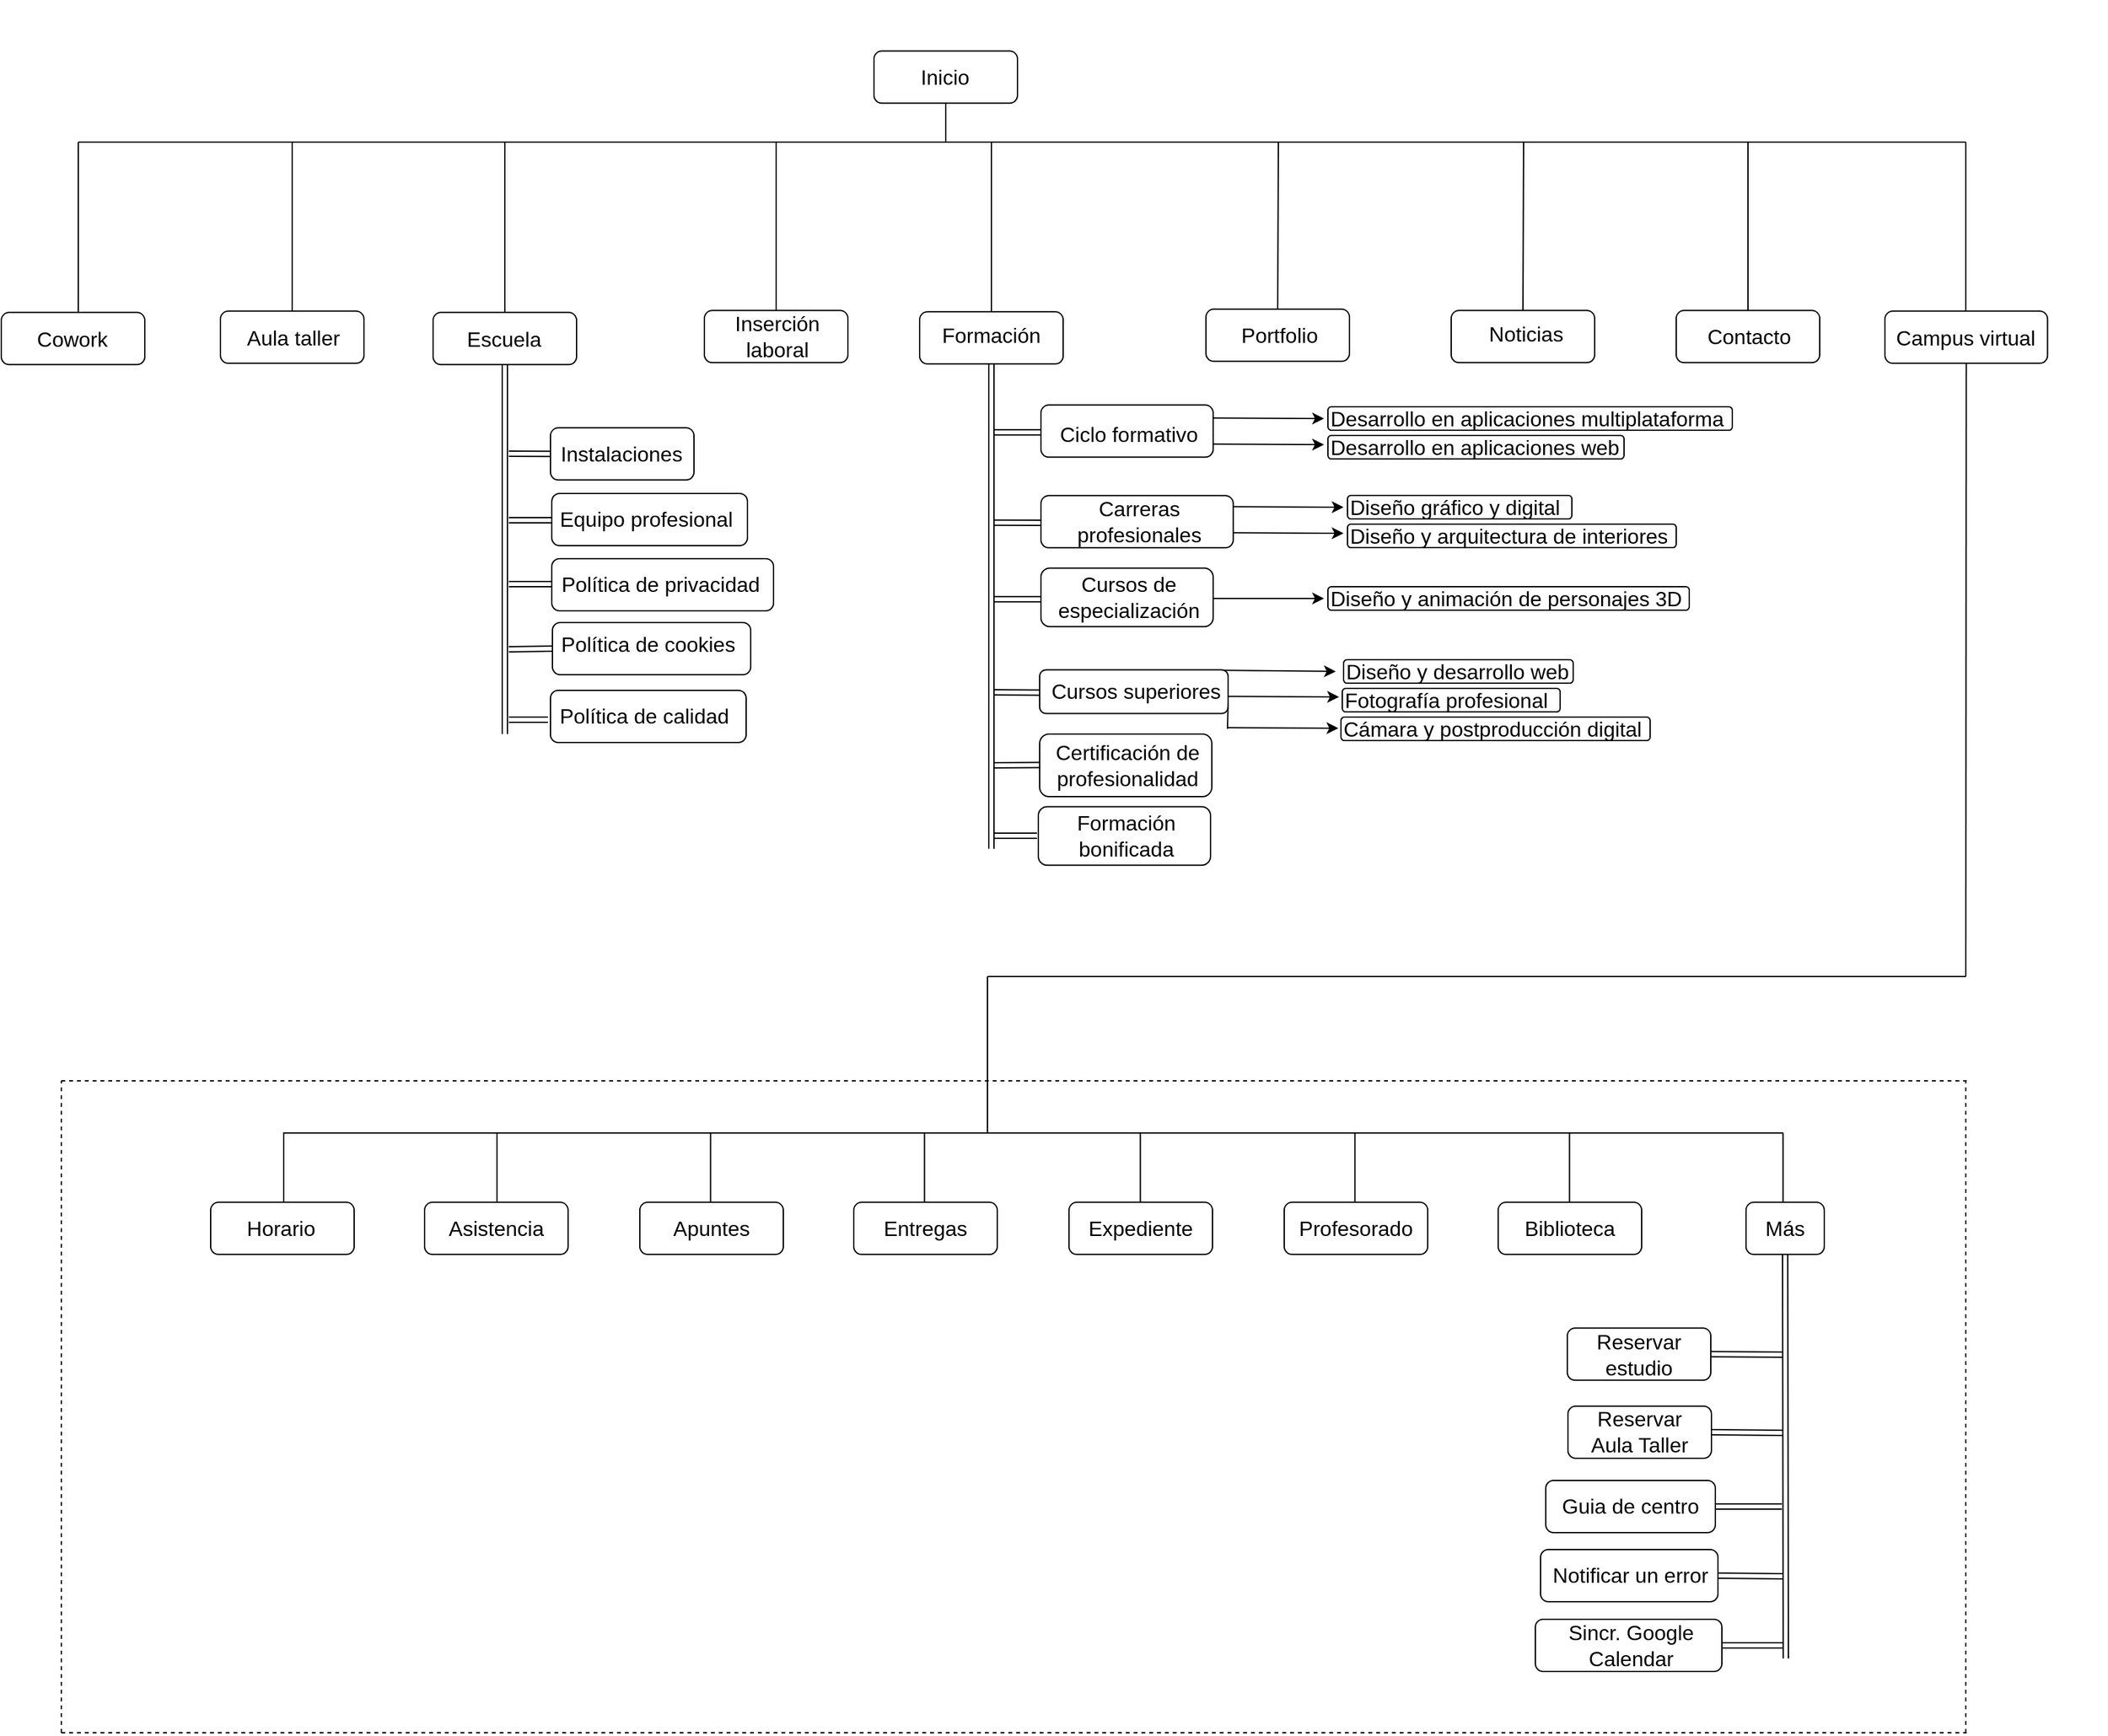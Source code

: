 <mxfile version="12.0.2" type="github" pages="1"><diagram id="-ySqdlJw9_MXb2U4OjLX" name="Page-1"><mxGraphModel dx="3520" dy="1950" grid="1" gridSize="10" guides="1" tooltips="1" connect="1" arrows="1" fold="1" page="1" pageScale="1" pageWidth="827" pageHeight="1169" math="0" shadow="0"><root><mxCell id="0"/><mxCell id="1" parent="0"/><mxCell id="H0dECMqXrJGwn1z7Tc3c-14" value="" style="group" parent="1" vertex="1" connectable="0"><mxGeometry x="202" y="253" width="150" height="50" as="geometry"/></mxCell><mxCell id="H0dECMqXrJGwn1z7Tc3c-15" value="" style="group" parent="H0dECMqXrJGwn1z7Tc3c-14" vertex="1" connectable="0"><mxGeometry width="150" height="50" as="geometry"/></mxCell><mxCell id="H0dECMqXrJGwn1z7Tc3c-70" value="" style="group" parent="H0dECMqXrJGwn1z7Tc3c-15" vertex="1" connectable="0"><mxGeometry x="-1" y="-3.333" width="114" height="40" as="geometry"/></mxCell><mxCell id="H0dECMqXrJGwn1z7Tc3c-16" value="" style="rounded=1;whiteSpace=wrap;html=1;fontSize=16;flipH=1;" parent="H0dECMqXrJGwn1z7Tc3c-70" vertex="1"><mxGeometry x="1" width="110" height="40" as="geometry"/></mxCell><mxCell id="H0dECMqXrJGwn1z7Tc3c-17" value="Aula taller" style="text;html=1;align=center;verticalAlign=middle;whiteSpace=wrap;rounded=0;fontSize=16;" parent="H0dECMqXrJGwn1z7Tc3c-70" vertex="1"><mxGeometry y="13.333" width="114" height="13" as="geometry"/></mxCell><mxCell id="H0dECMqXrJGwn1z7Tc3c-22" value="" style="group;flipH=1;" parent="1" vertex="1" connectable="0"><mxGeometry x="813" y="192" width="150" height="50" as="geometry"/></mxCell><mxCell id="H0dECMqXrJGwn1z7Tc3c-23" value="" style="group" parent="H0dECMqXrJGwn1z7Tc3c-22" vertex="1" connectable="0"><mxGeometry x="-240" y="60.5" width="150" height="50" as="geometry"/></mxCell><mxCell id="H0dECMqXrJGwn1z7Tc3c-73" value="" style="group" parent="H0dECMqXrJGwn1z7Tc3c-23" vertex="1" connectable="0"><mxGeometry x="-1" y="-3.333" width="114" height="40" as="geometry"/></mxCell><mxCell id="H0dECMqXrJGwn1z7Tc3c-24" value="" style="rounded=1;whiteSpace=wrap;html=1;fontSize=16;" parent="H0dECMqXrJGwn1z7Tc3c-73" vertex="1"><mxGeometry x="1" width="110" height="40" as="geometry"/></mxCell><mxCell id="H0dECMqXrJGwn1z7Tc3c-25" value="Inserción laboral" style="text;html=1;align=center;verticalAlign=middle;whiteSpace=wrap;rounded=0;fontSize=16;" parent="H0dECMqXrJGwn1z7Tc3c-73" vertex="1"><mxGeometry y="13.333" width="114" height="13" as="geometry"/></mxCell><mxCell id="H0dECMqXrJGwn1z7Tc3c-26" value="" style="group;flipH=1;" parent="1" vertex="1" connectable="0"><mxGeometry x="1213" y="11.5" width="284" height="55" as="geometry"/></mxCell><mxCell id="H0dECMqXrJGwn1z7Tc3c-27" value="" style="group;flipH=1;" parent="H0dECMqXrJGwn1z7Tc3c-26" vertex="1" connectable="0"><mxGeometry width="284" height="55" as="geometry"/></mxCell><mxCell id="H0dECMqXrJGwn1z7Tc3c-30" value="" style="group" parent="H0dECMqXrJGwn1z7Tc3c-27" vertex="1" connectable="0"><mxGeometry x="-255.5" y="240" width="150" height="50" as="geometry"/></mxCell><mxCell id="H0dECMqXrJGwn1z7Tc3c-31" value="" style="group" parent="H0dECMqXrJGwn1z7Tc3c-30" vertex="1" connectable="0"><mxGeometry width="150" height="50" as="geometry"/></mxCell><mxCell id="H0dECMqXrJGwn1z7Tc3c-32" value="" style="rounded=1;whiteSpace=wrap;html=1;fontSize=16;" parent="H0dECMqXrJGwn1z7Tc3c-31" vertex="1"><mxGeometry y="-3.333" width="110" height="40" as="geometry"/></mxCell><mxCell id="H0dECMqXrJGwn1z7Tc3c-33" value="Portfolio" style="text;html=1;align=center;verticalAlign=middle;whiteSpace=wrap;rounded=0;fontSize=16;" parent="H0dECMqXrJGwn1z7Tc3c-31" vertex="1"><mxGeometry x="-1" y="10" width="114" height="13" as="geometry"/></mxCell><mxCell id="H0dECMqXrJGwn1z7Tc3c-35" value="" style="group;flipH=1;" parent="1" vertex="1" connectable="0"><mxGeometry x="1306" y="244.5" width="150" height="50" as="geometry"/></mxCell><mxCell id="H0dECMqXrJGwn1z7Tc3c-39" value="" style="group;flipH=1;" parent="1" vertex="1" connectable="0"><mxGeometry x="1318" y="252.5" width="150" height="50" as="geometry"/></mxCell><mxCell id="H0dECMqXrJGwn1z7Tc3c-40" value="" style="group" parent="H0dECMqXrJGwn1z7Tc3c-39" vertex="1" connectable="0"><mxGeometry width="150" height="50" as="geometry"/></mxCell><mxCell id="H0dECMqXrJGwn1z7Tc3c-41" value="" style="rounded=1;whiteSpace=wrap;html=1;fontSize=16;" parent="H0dECMqXrJGwn1z7Tc3c-40" vertex="1"><mxGeometry y="-3.333" width="110" height="40" as="geometry"/></mxCell><mxCell id="H0dECMqXrJGwn1z7Tc3c-42" value="Contacto" style="text;html=1;align=center;verticalAlign=middle;whiteSpace=wrap;rounded=0;fontSize=16;" parent="H0dECMqXrJGwn1z7Tc3c-40" vertex="1"><mxGeometry x="-1" y="10" width="114" height="13" as="geometry"/></mxCell><mxCell id="H0dECMqXrJGwn1z7Tc3c-50" value="" style="group;flipH=1;" parent="1" vertex="1" connectable="0"><mxGeometry x="394" y="392.5" width="276" height="100" as="geometry"/></mxCell><mxCell id="H0dECMqXrJGwn1z7Tc3c-51" value="" style="group" parent="H0dECMqXrJGwn1z7Tc3c-50" vertex="1" connectable="0"><mxGeometry width="276" height="100" as="geometry"/></mxCell><mxCell id="H0dECMqXrJGwn1z7Tc3c-52" value="" style="rounded=1;whiteSpace=wrap;html=1;fontSize=16;" parent="H0dECMqXrJGwn1z7Tc3c-51" vertex="1"><mxGeometry x="62" y="-3" width="150" height="40" as="geometry"/></mxCell><mxCell id="H0dECMqXrJGwn1z7Tc3c-53" value="Equipo profesional" style="text;html=1;align=center;verticalAlign=middle;whiteSpace=wrap;rounded=0;fontSize=16;flipH=1;" parent="H0dECMqXrJGwn1z7Tc3c-51" vertex="1"><mxGeometry x="59" y="10" width="151" height="13" as="geometry"/></mxCell><mxCell id="H0dECMqXrJGwn1z7Tc3c-54" value="" style="group;flipH=1;" parent="H0dECMqXrJGwn1z7Tc3c-51" vertex="1" connectable="0"><mxGeometry y="50" width="276" height="50" as="geometry"/></mxCell><mxCell id="H0dECMqXrJGwn1z7Tc3c-55" value="" style="group" parent="H0dECMqXrJGwn1z7Tc3c-54" vertex="1" connectable="0"><mxGeometry width="276" height="50" as="geometry"/></mxCell><mxCell id="H0dECMqXrJGwn1z7Tc3c-56" value="" style="rounded=1;whiteSpace=wrap;html=1;fontSize=16;" parent="H0dECMqXrJGwn1z7Tc3c-55" vertex="1"><mxGeometry x="62" y="-3" width="170" height="40" as="geometry"/></mxCell><mxCell id="H0dECMqXrJGwn1z7Tc3c-57" value="Política de privacidad" style="text;html=1;align=center;verticalAlign=middle;whiteSpace=wrap;rounded=0;fontSize=16;flipH=1;" parent="H0dECMqXrJGwn1z7Tc3c-55" vertex="1"><mxGeometry x="64" y="10" width="163" height="13" as="geometry"/></mxCell><mxCell id="H0dECMqXrJGwn1z7Tc3c-58" value="" style="group;flipH=1;" parent="1" vertex="1" connectable="0"><mxGeometry x="435" y="541.5" width="276" height="50" as="geometry"/></mxCell><mxCell id="H0dECMqXrJGwn1z7Tc3c-59" value="" style="group" parent="H0dECMqXrJGwn1z7Tc3c-58" vertex="1" connectable="0"><mxGeometry width="276" height="50" as="geometry"/></mxCell><mxCell id="H0dECMqXrJGwn1z7Tc3c-60" value="" style="rounded=1;whiteSpace=wrap;html=1;fontSize=16;" parent="H0dECMqXrJGwn1z7Tc3c-59" vertex="1"><mxGeometry x="20" y="-1" width="150" height="40" as="geometry"/></mxCell><mxCell id="H0dECMqXrJGwn1z7Tc3c-61" value="Política de calidad" style="text;html=1;align=center;verticalAlign=middle;whiteSpace=wrap;rounded=0;fontSize=16;flipH=1;" parent="H0dECMqXrJGwn1z7Tc3c-59" vertex="1"><mxGeometry x="24" y="12" width="136" height="13" as="geometry"/></mxCell><mxCell id="H0dECMqXrJGwn1z7Tc3c-62" value="" style="group;flipH=1;" parent="1" vertex="1" connectable="0"><mxGeometry x="313" y="491.5" width="276" height="50" as="geometry"/></mxCell><mxCell id="H0dECMqXrJGwn1z7Tc3c-63" value="" style="group" parent="H0dECMqXrJGwn1z7Tc3c-62" vertex="1" connectable="0"><mxGeometry x="124.5" y="-5" width="276" height="50" as="geometry"/></mxCell><mxCell id="H0dECMqXrJGwn1z7Tc3c-64" value="" style="rounded=1;whiteSpace=wrap;html=1;fontSize=16;" parent="H0dECMqXrJGwn1z7Tc3c-63" vertex="1"><mxGeometry x="19" y="2" width="152" height="40" as="geometry"/></mxCell><mxCell id="H0dECMqXrJGwn1z7Tc3c-65" value="Política de cookies" style="text;html=1;align=center;verticalAlign=middle;whiteSpace=wrap;rounded=0;fontSize=16;flipH=1;" parent="H0dECMqXrJGwn1z7Tc3c-63" vertex="1"><mxGeometry x="24" y="12" width="136" height="13" as="geometry"/></mxCell><mxCell id="H0dECMqXrJGwn1z7Tc3c-69" value="" style="group" parent="1" vertex="1" connectable="0"><mxGeometry x="34" y="254" width="110" height="50" as="geometry"/></mxCell><mxCell id="H0dECMqXrJGwn1z7Tc3c-9" value="" style="group;flipH=1;" parent="H0dECMqXrJGwn1z7Tc3c-69" vertex="1" connectable="0"><mxGeometry width="110" height="50" as="geometry"/></mxCell><mxCell id="H0dECMqXrJGwn1z7Tc3c-10" value="" style="group" parent="H0dECMqXrJGwn1z7Tc3c-9" vertex="1" connectable="0"><mxGeometry width="110" height="50" as="geometry"/></mxCell><mxCell id="H0dECMqXrJGwn1z7Tc3c-11" value="" style="rounded=1;whiteSpace=wrap;html=1;fontSize=16;" parent="H0dECMqXrJGwn1z7Tc3c-10" vertex="1"><mxGeometry y="-3.333" width="110" height="40" as="geometry"/></mxCell><mxCell id="H0dECMqXrJGwn1z7Tc3c-12" value="Cowork" style="text;html=1;align=center;verticalAlign=middle;whiteSpace=wrap;rounded=0;fontSize=16;" parent="H0dECMqXrJGwn1z7Tc3c-10" vertex="1"><mxGeometry x="36" y="10" width="36.667" height="13.333" as="geometry"/></mxCell><mxCell id="H0dECMqXrJGwn1z7Tc3c-72" value="" style="group" parent="1" vertex="1" connectable="0"><mxGeometry x="703" y="53.5" width="110" height="50" as="geometry"/></mxCell><mxCell id="H0dECMqXrJGwn1z7Tc3c-7" value="" style="group" parent="H0dECMqXrJGwn1z7Tc3c-72" vertex="1" connectable="0"><mxGeometry width="110" height="50" as="geometry"/></mxCell><mxCell id="H0dECMqXrJGwn1z7Tc3c-3" value="" style="group" parent="H0dECMqXrJGwn1z7Tc3c-7" vertex="1" connectable="0"><mxGeometry width="110" height="50" as="geometry"/></mxCell><mxCell id="H0dECMqXrJGwn1z7Tc3c-6" value="" style="rounded=1;whiteSpace=wrap;html=1;fontSize=16;" parent="H0dECMqXrJGwn1z7Tc3c-3" vertex="1"><mxGeometry y="-3.333" width="110" height="40" as="geometry"/></mxCell><mxCell id="H0dECMqXrJGwn1z7Tc3c-1" value="Inicio" style="text;html=1;align=center;verticalAlign=middle;whiteSpace=wrap;rounded=0;fontSize=16;" parent="H0dECMqXrJGwn1z7Tc3c-3" vertex="1"><mxGeometry x="36" y="10" width="36.667" height="13.333" as="geometry"/></mxCell><mxCell id="AYn5qK8sxuK3q6k_qDAS-67" value="" style="group" parent="1" vertex="1" connectable="0"><mxGeometry x="736" y="250.167" width="625" height="439.333" as="geometry"/></mxCell><mxCell id="H0dECMqXrJGwn1z7Tc3c-101" value="" style="group;flipH=1;" parent="AYn5qK8sxuK3q6k_qDAS-67" vertex="1" connectable="0"><mxGeometry x="94" y="277.333" width="197" height="42" as="geometry"/></mxCell><mxCell id="H0dECMqXrJGwn1z7Tc3c-102" value="" style="group" parent="H0dECMqXrJGwn1z7Tc3c-101" vertex="1" connectable="0"><mxGeometry width="197.0" height="42" as="geometry"/></mxCell><mxCell id="AYn5qK8sxuK3q6k_qDAS-21" value="" style="group" parent="H0dECMqXrJGwn1z7Tc3c-102" vertex="1" connectable="0"><mxGeometry x="-1.313" y="-2.8" width="149.72" height="33.6" as="geometry"/></mxCell><mxCell id="H0dECMqXrJGwn1z7Tc3c-103" value="" style="rounded=1;whiteSpace=wrap;html=1;fontSize=16;" parent="AYn5qK8sxuK3q6k_qDAS-21" vertex="1"><mxGeometry x="1.313" width="144.467" height="33.6" as="geometry"/></mxCell><mxCell id="H0dECMqXrJGwn1z7Tc3c-104" value="Cursos superiores" style="text;html=1;align=center;verticalAlign=middle;whiteSpace=wrap;rounded=0;fontSize=16;" parent="AYn5qK8sxuK3q6k_qDAS-21" vertex="1"><mxGeometry y="11.2" width="149.72" height="10.92" as="geometry"/></mxCell><mxCell id="H0dECMqXrJGwn1z7Tc3c-106" value="" style="group;flipH=1;" parent="AYn5qK8sxuK3q6k_qDAS-67" vertex="1" connectable="0"><mxGeometry x="94" y="327.833" width="180" height="60" as="geometry"/></mxCell><mxCell id="H0dECMqXrJGwn1z7Tc3c-107" value="" style="group" parent="H0dECMqXrJGwn1z7Tc3c-106" vertex="1" connectable="0"><mxGeometry width="180" height="60" as="geometry"/></mxCell><mxCell id="AYn5qK8sxuK3q6k_qDAS-23" value="" style="group" parent="H0dECMqXrJGwn1z7Tc3c-107" vertex="1" connectable="0"><mxGeometry x="-1.2" y="-4.0" width="136.8" height="48" as="geometry"/></mxCell><mxCell id="H0dECMqXrJGwn1z7Tc3c-108" value="" style="rounded=1;whiteSpace=wrap;html=1;fontSize=16;" parent="AYn5qK8sxuK3q6k_qDAS-23" vertex="1"><mxGeometry x="1.2" width="132" height="48" as="geometry"/></mxCell><mxCell id="H0dECMqXrJGwn1z7Tc3c-109" value="Certificación de profesionalidad" style="text;html=1;align=center;verticalAlign=middle;whiteSpace=wrap;rounded=0;fontSize=16;" parent="AYn5qK8sxuK3q6k_qDAS-23" vertex="1"><mxGeometry y="16" width="136.8" height="15.6" as="geometry"/></mxCell><mxCell id="AYn5qK8sxuK3q6k_qDAS-20" value="" style="group" parent="AYn5qK8sxuK3q6k_qDAS-67" vertex="1" connectable="0"><mxGeometry x="95" y="144.333" width="201" height="50" as="geometry"/></mxCell><mxCell id="AYn5qK8sxuK3q6k_qDAS-6" value="" style="group;flipH=1;" parent="AYn5qK8sxuK3q6k_qDAS-20" vertex="1" connectable="0"><mxGeometry width="201" height="50" as="geometry"/></mxCell><mxCell id="AYn5qK8sxuK3q6k_qDAS-7" value="" style="group" parent="AYn5qK8sxuK3q6k_qDAS-6" vertex="1" connectable="0"><mxGeometry width="201" height="50" as="geometry"/></mxCell><mxCell id="AYn5qK8sxuK3q6k_qDAS-8" value="" style="rounded=1;whiteSpace=wrap;html=1;fontSize=16;" parent="AYn5qK8sxuK3q6k_qDAS-7" vertex="1"><mxGeometry y="-3.333" width="147.4" height="40" as="geometry"/></mxCell><mxCell id="AYn5qK8sxuK3q6k_qDAS-9" value="Carreras profesionales" style="text;html=1;align=center;verticalAlign=middle;whiteSpace=wrap;rounded=0;fontSize=16;" parent="AYn5qK8sxuK3q6k_qDAS-7" vertex="1"><mxGeometry x="-1.34" y="10" width="152.76" height="13" as="geometry"/></mxCell><mxCell id="AYn5qK8sxuK3q6k_qDAS-22" value="" style="group" parent="AYn5qK8sxuK3q6k_qDAS-67" vertex="1" connectable="0"><mxGeometry x="95" y="200.333" width="180" height="56" as="geometry"/></mxCell><mxCell id="AYn5qK8sxuK3q6k_qDAS-10" value="" style="group;flipH=1;" parent="AYn5qK8sxuK3q6k_qDAS-22" vertex="1" connectable="0"><mxGeometry width="180" height="56" as="geometry"/></mxCell><mxCell id="AYn5qK8sxuK3q6k_qDAS-11" value="" style="group" parent="AYn5qK8sxuK3q6k_qDAS-10" vertex="1" connectable="0"><mxGeometry width="180" height="56.0" as="geometry"/></mxCell><mxCell id="AYn5qK8sxuK3q6k_qDAS-12" value="" style="rounded=1;whiteSpace=wrap;html=1;fontSize=16;" parent="AYn5qK8sxuK3q6k_qDAS-11" vertex="1"><mxGeometry y="-3.733" width="132" height="44.8" as="geometry"/></mxCell><mxCell id="AYn5qK8sxuK3q6k_qDAS-13" value="Cursos de especialización" style="text;html=1;align=center;verticalAlign=middle;whiteSpace=wrap;rounded=0;fontSize=16;" parent="AYn5qK8sxuK3q6k_qDAS-11" vertex="1"><mxGeometry x="-1.2" y="11.2" width="136.8" height="14.56" as="geometry"/></mxCell><mxCell id="AYn5qK8sxuK3q6k_qDAS-24" value="" style="group" parent="AYn5qK8sxuK3q6k_qDAS-67" vertex="1" connectable="0"><mxGeometry x="93" y="383.333" width="180" height="56" as="geometry"/></mxCell><mxCell id="AYn5qK8sxuK3q6k_qDAS-14" value="" style="group;flipH=1;" parent="AYn5qK8sxuK3q6k_qDAS-24" vertex="1" connectable="0"><mxGeometry width="180" height="56" as="geometry"/></mxCell><mxCell id="AYn5qK8sxuK3q6k_qDAS-15" value="" style="group" parent="AYn5qK8sxuK3q6k_qDAS-14" vertex="1" connectable="0"><mxGeometry width="180" height="56.0" as="geometry"/></mxCell><mxCell id="AYn5qK8sxuK3q6k_qDAS-16" value="" style="rounded=1;whiteSpace=wrap;html=1;fontSize=16;" parent="AYn5qK8sxuK3q6k_qDAS-15" vertex="1"><mxGeometry y="-3.733" width="132" height="44.8" as="geometry"/></mxCell><mxCell id="AYn5qK8sxuK3q6k_qDAS-17" value="Formación bonificada" style="text;html=1;align=center;verticalAlign=middle;whiteSpace=wrap;rounded=0;fontSize=16;" parent="AYn5qK8sxuK3q6k_qDAS-15" vertex="1"><mxGeometry x="-1.2" y="11.2" width="136.8" height="14.56" as="geometry"/></mxCell><mxCell id="H0dECMqXrJGwn1z7Tc3c-28" value="" style="rounded=1;whiteSpace=wrap;html=1;fontSize=16;" parent="AYn5qK8sxuK3q6k_qDAS-67" vertex="1"><mxGeometry x="2" width="110" height="40" as="geometry"/></mxCell><mxCell id="AYn5qK8sxuK3q6k_qDAS-25" value="Formación" style="text;html=1;align=center;verticalAlign=middle;whiteSpace=wrap;rounded=0;fontSize=16;" parent="AYn5qK8sxuK3q6k_qDAS-67" vertex="1"><mxGeometry y="11.333" width="114" height="13" as="geometry"/></mxCell><mxCell id="AYn5qK8sxuK3q6k_qDAS-26" value="" style="shape=link;html=1;entryX=0.5;entryY=1;entryDx=0;entryDy=0;" parent="AYn5qK8sxuK3q6k_qDAS-67" target="H0dECMqXrJGwn1z7Tc3c-28" edge="1"><mxGeometry width="50" height="50" relative="1" as="geometry"><mxPoint x="57" y="411.833" as="sourcePoint"/><mxPoint x="-508" y="461.833" as="targetPoint"/></mxGeometry></mxCell><mxCell id="AYn5qK8sxuK3q6k_qDAS-27" value="" style="shape=link;html=1;spacing=2;" parent="AYn5qK8sxuK3q6k_qDAS-67" edge="1"><mxGeometry width="50" height="50" relative="1" as="geometry"><mxPoint x="59" y="401.833" as="sourcePoint"/><mxPoint x="92" y="401.833" as="targetPoint"/></mxGeometry></mxCell><mxCell id="AYn5qK8sxuK3q6k_qDAS-29" value="" style="shape=link;html=1;spacing=2;entryX=0.007;entryY=0.5;entryDx=0;entryDy=0;entryPerimeter=0;" parent="AYn5qK8sxuK3q6k_qDAS-67" target="H0dECMqXrJGwn1z7Tc3c-109" edge="1"><mxGeometry width="50" height="50" relative="1" as="geometry"><mxPoint x="59" y="347.833" as="sourcePoint"/><mxPoint x="89.8" y="347.633" as="targetPoint"/></mxGeometry></mxCell><mxCell id="AYn5qK8sxuK3q6k_qDAS-30" value="" style="shape=link;html=1;spacing=2;entryX=0.01;entryY=0.576;entryDx=0;entryDy=0;entryPerimeter=0;" parent="AYn5qK8sxuK3q6k_qDAS-67" target="H0dECMqXrJGwn1z7Tc3c-104" edge="1"><mxGeometry width="50" height="50" relative="1" as="geometry"><mxPoint x="59" y="291.833" as="sourcePoint"/><mxPoint x="93.758" y="291.633" as="targetPoint"/></mxGeometry></mxCell><mxCell id="AYn5qK8sxuK3q6k_qDAS-31" value="" style="shape=link;html=1;spacing=2;entryX=0.01;entryY=0.576;entryDx=0;entryDy=0;entryPerimeter=0;" parent="AYn5qK8sxuK3q6k_qDAS-67" edge="1"><mxGeometry width="50" height="50" relative="1" as="geometry"><mxPoint x="59" y="220.462" as="sourcePoint"/><mxPoint x="95.168" y="220.497" as="targetPoint"/></mxGeometry></mxCell><mxCell id="AYn5qK8sxuK3q6k_qDAS-32" value="" style="shape=link;html=1;spacing=2;entryX=0.01;entryY=0.576;entryDx=0;entryDy=0;entryPerimeter=0;" parent="AYn5qK8sxuK3q6k_qDAS-67" edge="1"><mxGeometry width="50" height="50" relative="1" as="geometry"><mxPoint x="59" y="161.769" as="sourcePoint"/><mxPoint x="95.168" y="161.804" as="targetPoint"/></mxGeometry></mxCell><mxCell id="AYn5qK8sxuK3q6k_qDAS-33" value="" style="shape=link;html=1;spacing=2;entryX=0.01;entryY=0.576;entryDx=0;entryDy=0;entryPerimeter=0;" parent="AYn5qK8sxuK3q6k_qDAS-67" edge="1"><mxGeometry width="50" height="50" relative="1" as="geometry"><mxPoint x="59" y="92.425" as="sourcePoint"/><mxPoint x="95.168" y="92.46" as="targetPoint"/></mxGeometry></mxCell><mxCell id="AYn5qK8sxuK3q6k_qDAS-1" value="" style="group;flipH=1;" parent="AYn5qK8sxuK3q6k_qDAS-67" vertex="1" connectable="0"><mxGeometry x="95" y="76.833" width="180" height="50" as="geometry"/></mxCell><mxCell id="AYn5qK8sxuK3q6k_qDAS-2" value="" style="group" parent="AYn5qK8sxuK3q6k_qDAS-1" vertex="1" connectable="0"><mxGeometry width="180" height="50" as="geometry"/></mxCell><mxCell id="AYn5qK8sxuK3q6k_qDAS-3" value="" style="rounded=1;whiteSpace=wrap;html=1;fontSize=16;" parent="AYn5qK8sxuK3q6k_qDAS-2" vertex="1"><mxGeometry y="-5.333" width="132" height="40" as="geometry"/></mxCell><mxCell id="AYn5qK8sxuK3q6k_qDAS-4" value="Ciclo formativo" style="text;html=1;align=center;verticalAlign=middle;whiteSpace=wrap;rounded=0;fontSize=16;" parent="AYn5qK8sxuK3q6k_qDAS-2" vertex="1"><mxGeometry x="-1.2" y="10" width="136.8" height="13" as="geometry"/></mxCell><mxCell id="AYn5qK8sxuK3q6k_qDAS-38" value="" style="endArrow=classic;html=1;exitX=1;exitY=0.25;exitDx=0;exitDy=0;" parent="AYn5qK8sxuK3q6k_qDAS-67" source="AYn5qK8sxuK3q6k_qDAS-3" edge="1"><mxGeometry width="50" height="50" relative="1" as="geometry"><mxPoint x="250" y="86.833" as="sourcePoint"/><mxPoint x="312" y="81.833" as="targetPoint"/></mxGeometry></mxCell><mxCell id="AYn5qK8sxuK3q6k_qDAS-39" value="" style="endArrow=classic;html=1;exitX=1;exitY=0.75;exitDx=0;exitDy=0;" parent="AYn5qK8sxuK3q6k_qDAS-67" source="AYn5qK8sxuK3q6k_qDAS-3" edge="1"><mxGeometry width="50" height="50" relative="1" as="geometry"><mxPoint x="237" y="91.5" as="sourcePoint"/><mxPoint x="312" y="101.833" as="targetPoint"/></mxGeometry></mxCell><mxCell id="AYn5qK8sxuK3q6k_qDAS-40" value="Desarrollo en aplicaciones multiplataforma" style="text;html=1;align=left;verticalAlign=middle;whiteSpace=wrap;rounded=1;fontSize=16;strokeColor=#000000;strokeWidth=1;perimeterSpacing=0;comic=0;shadow=0;glass=0;fillColor=none;" parent="AYn5qK8sxuK3q6k_qDAS-67" vertex="1"><mxGeometry x="315" y="72.833" width="310" height="18" as="geometry"/></mxCell><mxCell id="AYn5qK8sxuK3q6k_qDAS-41" value="Desarrollo en aplicaciones web" style="text;html=1;align=left;verticalAlign=middle;whiteSpace=wrap;rounded=1;fontSize=16;strokeColor=#000000;strokeWidth=1;perimeterSpacing=0;comic=0;shadow=0;glass=0;fillColor=none;" parent="AYn5qK8sxuK3q6k_qDAS-67" vertex="1"><mxGeometry x="315" y="94.833" width="227" height="18" as="geometry"/></mxCell><mxCell id="AYn5qK8sxuK3q6k_qDAS-44" value="" style="endArrow=classic;html=1;exitX=1;exitY=0.25;exitDx=0;exitDy=0;" parent="AYn5qK8sxuK3q6k_qDAS-67" edge="1"><mxGeometry width="50" height="50" relative="1" as="geometry"><mxPoint x="242" y="149.5" as="sourcePoint"/><mxPoint x="327" y="149.833" as="targetPoint"/></mxGeometry></mxCell><mxCell id="AYn5qK8sxuK3q6k_qDAS-45" value="" style="endArrow=classic;html=1;exitX=1;exitY=0.75;exitDx=0;exitDy=0;" parent="AYn5qK8sxuK3q6k_qDAS-67" edge="1"><mxGeometry width="50" height="50" relative="1" as="geometry"><mxPoint x="242" y="169.5" as="sourcePoint"/><mxPoint x="327" y="169.833" as="targetPoint"/></mxGeometry></mxCell><mxCell id="AYn5qK8sxuK3q6k_qDAS-46" value="Diseño gráfico y digital" style="text;html=1;align=left;verticalAlign=middle;whiteSpace=wrap;rounded=1;fontSize=16;strokeColor=#000000;strokeWidth=1;perimeterSpacing=0;comic=0;shadow=0;glass=0;fillColor=none;" parent="AYn5qK8sxuK3q6k_qDAS-67" vertex="1"><mxGeometry x="330" y="140.833" width="172" height="18" as="geometry"/></mxCell><mxCell id="AYn5qK8sxuK3q6k_qDAS-47" value="Diseño y arquitectura de interiores" style="text;html=1;align=left;verticalAlign=middle;whiteSpace=wrap;rounded=1;fontSize=16;strokeColor=#000000;strokeWidth=1;perimeterSpacing=0;comic=0;shadow=0;glass=0;fillColor=none;" parent="AYn5qK8sxuK3q6k_qDAS-67" vertex="1"><mxGeometry x="330" y="162.833" width="252" height="18" as="geometry"/></mxCell><mxCell id="AYn5qK8sxuK3q6k_qDAS-48" value="" style="endArrow=classic;html=1;" parent="AYn5qK8sxuK3q6k_qDAS-67" edge="1"><mxGeometry width="50" height="50" relative="1" as="geometry"><mxPoint x="227" y="219.833" as="sourcePoint"/><mxPoint x="312" y="219.833" as="targetPoint"/></mxGeometry></mxCell><mxCell id="AYn5qK8sxuK3q6k_qDAS-50" value="Diseño y animación de personajes 3D" style="text;html=1;align=left;verticalAlign=middle;whiteSpace=wrap;rounded=1;fontSize=16;strokeColor=#000000;strokeWidth=1;perimeterSpacing=0;comic=0;shadow=0;glass=0;fillColor=none;" parent="AYn5qK8sxuK3q6k_qDAS-67" vertex="1"><mxGeometry x="315" y="210.833" width="277" height="18" as="geometry"/></mxCell><mxCell id="AYn5qK8sxuK3q6k_qDAS-53" value="" style="endArrow=classic;html=1;exitX=1;exitY=0.25;exitDx=0;exitDy=0;" parent="AYn5qK8sxuK3q6k_qDAS-67" edge="1"><mxGeometry width="50" height="50" relative="1" as="geometry"><mxPoint x="235.5" y="275.0" as="sourcePoint"/><mxPoint x="321" y="275.833" as="targetPoint"/></mxGeometry></mxCell><mxCell id="AYn5qK8sxuK3q6k_qDAS-54" value="" style="endArrow=classic;html=1;exitX=1;exitY=0.75;exitDx=0;exitDy=0;" parent="AYn5qK8sxuK3q6k_qDAS-67" edge="1"><mxGeometry width="50" height="50" relative="1" as="geometry"><mxPoint x="238.5" y="295.0" as="sourcePoint"/><mxPoint x="323.5" y="295.333" as="targetPoint"/></mxGeometry></mxCell><mxCell id="AYn5qK8sxuK3q6k_qDAS-55" value="Diseño y desarrollo web" style="text;html=1;align=left;verticalAlign=middle;whiteSpace=wrap;rounded=1;fontSize=16;strokeColor=#000000;strokeWidth=1;perimeterSpacing=0;comic=0;shadow=0;glass=0;fillColor=none;" parent="AYn5qK8sxuK3q6k_qDAS-67" vertex="1"><mxGeometry x="327" y="266.833" width="176" height="18" as="geometry"/></mxCell><mxCell id="AYn5qK8sxuK3q6k_qDAS-56" value="Fotografía profesional" style="text;html=1;align=left;verticalAlign=middle;whiteSpace=wrap;rounded=1;fontSize=16;strokeColor=#000000;strokeWidth=1;perimeterSpacing=0;comic=0;shadow=0;glass=0;fillColor=none;" parent="AYn5qK8sxuK3q6k_qDAS-67" vertex="1"><mxGeometry x="326" y="288.833" width="167" height="18" as="geometry"/></mxCell><mxCell id="AYn5qK8sxuK3q6k_qDAS-61" value="" style="endArrow=classic;html=1;exitX=1;exitY=0.25;exitDx=0;exitDy=0;" parent="AYn5qK8sxuK3q6k_qDAS-67" edge="1"><mxGeometry width="50" height="50" relative="1" as="geometry"><mxPoint x="238" y="319.0" as="sourcePoint"/><mxPoint x="323" y="319.333" as="targetPoint"/></mxGeometry></mxCell><mxCell id="AYn5qK8sxuK3q6k_qDAS-63" value="Cámara y postproducción digital" style="text;html=1;align=left;verticalAlign=middle;whiteSpace=wrap;rounded=1;fontSize=16;strokeColor=#000000;strokeWidth=1;perimeterSpacing=0;comic=0;shadow=0;glass=0;fillColor=none;" parent="AYn5qK8sxuK3q6k_qDAS-67" vertex="1"><mxGeometry x="325" y="310.833" width="237" height="18" as="geometry"/></mxCell><mxCell id="AYn5qK8sxuK3q6k_qDAS-65" value="" style="endArrow=none;html=1;entryX=1;entryY=0.75;entryDx=0;entryDy=0;" parent="AYn5qK8sxuK3q6k_qDAS-67" target="H0dECMqXrJGwn1z7Tc3c-103" edge="1"><mxGeometry width="50" height="50" relative="1" as="geometry"><mxPoint x="238" y="319.833" as="sourcePoint"/><mxPoint x="242" y="461.833" as="targetPoint"/></mxGeometry></mxCell><mxCell id="AYn5qK8sxuK3q6k_qDAS-68" value="" style="group" parent="1" vertex="1" connectable="0"><mxGeometry x="365" y="254" width="200" height="320" as="geometry"/></mxCell><mxCell id="H0dECMqXrJGwn1z7Tc3c-45" value="" style="group;flipH=1;" parent="AYn5qK8sxuK3q6k_qDAS-68" vertex="1" connectable="0"><mxGeometry x="90" y="88.5" width="110" height="50" as="geometry"/></mxCell><mxCell id="H0dECMqXrJGwn1z7Tc3c-46" value="" style="group" parent="H0dECMqXrJGwn1z7Tc3c-45" vertex="1" connectable="0"><mxGeometry width="110" height="50" as="geometry"/></mxCell><mxCell id="H0dECMqXrJGwn1z7Tc3c-47" value="" style="rounded=1;whiteSpace=wrap;html=1;fontSize=16;" parent="H0dECMqXrJGwn1z7Tc3c-46" vertex="1"><mxGeometry y="-3.333" width="110" height="40" as="geometry"/></mxCell><mxCell id="H0dECMqXrJGwn1z7Tc3c-48" value="Instalaciones" style="text;html=1;align=center;verticalAlign=middle;whiteSpace=wrap;rounded=0;fontSize=16;" parent="H0dECMqXrJGwn1z7Tc3c-46" vertex="1"><mxGeometry x="36" y="10" width="36.667" height="13.333" as="geometry"/></mxCell><mxCell id="H0dECMqXrJGwn1z7Tc3c-71" value="" style="group" parent="AYn5qK8sxuK3q6k_qDAS-68" vertex="1" connectable="0"><mxGeometry width="110" height="50" as="geometry"/></mxCell><mxCell id="H0dECMqXrJGwn1z7Tc3c-18" value="" style="group;flipH=1;" parent="H0dECMqXrJGwn1z7Tc3c-71" vertex="1" connectable="0"><mxGeometry width="110" height="50" as="geometry"/></mxCell><mxCell id="H0dECMqXrJGwn1z7Tc3c-19" value="" style="group" parent="H0dECMqXrJGwn1z7Tc3c-18" vertex="1" connectable="0"><mxGeometry width="110" height="50" as="geometry"/></mxCell><mxCell id="H0dECMqXrJGwn1z7Tc3c-20" value="" style="rounded=1;whiteSpace=wrap;html=1;fontSize=16;" parent="H0dECMqXrJGwn1z7Tc3c-19" vertex="1"><mxGeometry y="-3.333" width="110" height="40" as="geometry"/></mxCell><mxCell id="H0dECMqXrJGwn1z7Tc3c-21" value="Escuela" style="text;html=1;align=center;verticalAlign=middle;whiteSpace=wrap;rounded=0;fontSize=16;" parent="H0dECMqXrJGwn1z7Tc3c-19" vertex="1"><mxGeometry x="36" y="10" width="36.667" height="13.333" as="geometry"/></mxCell><mxCell id="H0dECMqXrJGwn1z7Tc3c-81" value="" style="shape=link;html=1;fontSize=16;entryX=0.5;entryY=1;entryDx=0;entryDy=0;" parent="AYn5qK8sxuK3q6k_qDAS-68" target="H0dECMqXrJGwn1z7Tc3c-20" edge="1"><mxGeometry width="50" height="50" relative="1" as="geometry"><mxPoint x="55" y="320" as="sourcePoint"/><mxPoint x="-262" y="360" as="targetPoint"/></mxGeometry></mxCell><mxCell id="H0dECMqXrJGwn1z7Tc3c-82" value="" style="shape=link;html=1;fontSize=16;" parent="AYn5qK8sxuK3q6k_qDAS-68" edge="1"><mxGeometry width="50" height="50" relative="1" as="geometry"><mxPoint x="88" y="309" as="sourcePoint"/><mxPoint x="58" y="309" as="targetPoint"/></mxGeometry></mxCell><mxCell id="H0dECMqXrJGwn1z7Tc3c-83" value="" style="shape=link;html=1;fontSize=16;entryX=0;entryY=0.5;entryDx=0;entryDy=0;" parent="AYn5qK8sxuK3q6k_qDAS-68" target="H0dECMqXrJGwn1z7Tc3c-64" edge="1"><mxGeometry width="50" height="50" relative="1" as="geometry"><mxPoint x="58" y="255" as="sourcePoint"/><mxPoint x="-262" y="360" as="targetPoint"/></mxGeometry></mxCell><mxCell id="H0dECMqXrJGwn1z7Tc3c-85" value="" style="shape=link;html=1;fontSize=16;" parent="AYn5qK8sxuK3q6k_qDAS-68" edge="1"><mxGeometry width="50" height="50" relative="1" as="geometry"><mxPoint x="91" y="205" as="sourcePoint"/><mxPoint x="58" y="205" as="targetPoint"/></mxGeometry></mxCell><mxCell id="H0dECMqXrJGwn1z7Tc3c-87" value="" style="shape=link;html=1;fontSize=16;" parent="AYn5qK8sxuK3q6k_qDAS-68" edge="1"><mxGeometry width="50" height="50" relative="1" as="geometry"><mxPoint x="58" y="156" as="sourcePoint"/><mxPoint x="91" y="156" as="targetPoint"/></mxGeometry></mxCell><mxCell id="H0dECMqXrJGwn1z7Tc3c-88" value="" style="shape=link;html=1;fontSize=16;entryX=0;entryY=0.5;entryDx=0;entryDy=0;" parent="AYn5qK8sxuK3q6k_qDAS-68" target="H0dECMqXrJGwn1z7Tc3c-47" edge="1"><mxGeometry width="50" height="50" relative="1" as="geometry"><mxPoint x="58" y="105" as="sourcePoint"/><mxPoint x="78" y="90" as="targetPoint"/></mxGeometry></mxCell><mxCell id="H0dECMqXrJGwn1z7Tc3c-37" value="" style="rounded=1;whiteSpace=wrap;html=1;fontSize=16;" parent="1" vertex="1"><mxGeometry x="1145.5" y="249.167" width="110" height="40" as="geometry"/></mxCell><mxCell id="H0dECMqXrJGwn1z7Tc3c-38" value="Noticias" style="text;html=1;align=center;verticalAlign=middle;whiteSpace=wrap;rounded=0;fontSize=16;" parent="1" vertex="1"><mxGeometry x="1145.5" y="260.5" width="114" height="13" as="geometry"/></mxCell><mxCell id="AYn5qK8sxuK3q6k_qDAS-75" value="" style="endArrow=none;html=1;entryX=0.5;entryY=1;entryDx=0;entryDy=0;" parent="1" target="H0dECMqXrJGwn1z7Tc3c-6" edge="1"><mxGeometry width="50" height="50" relative="1" as="geometry"><mxPoint x="758" y="120" as="sourcePoint"/><mxPoint x="83" y="710" as="targetPoint"/></mxGeometry></mxCell><mxCell id="AYn5qK8sxuK3q6k_qDAS-76" value="" style="endArrow=none;html=1;" parent="1" edge="1"><mxGeometry width="50" height="50" relative="1" as="geometry"><mxPoint x="93" y="120" as="sourcePoint"/><mxPoint x="759" y="120" as="targetPoint"/></mxGeometry></mxCell><mxCell id="AYn5qK8sxuK3q6k_qDAS-77" value="" style="endArrow=none;html=1;" parent="1" edge="1"><mxGeometry width="50" height="50" relative="1" as="geometry"><mxPoint x="757.362" y="120" as="sourcePoint"/><mxPoint x="1540" y="120" as="targetPoint"/></mxGeometry></mxCell><mxCell id="AYn5qK8sxuK3q6k_qDAS-80" value="" style="endArrow=none;html=1;" parent="1" edge="1"><mxGeometry width="50" height="50" relative="1" as="geometry"><mxPoint x="93" y="250" as="sourcePoint"/><mxPoint x="93" y="120" as="targetPoint"/></mxGeometry></mxCell><mxCell id="AYn5qK8sxuK3q6k_qDAS-81" value="" style="endArrow=none;html=1;exitX=0.5;exitY=0;exitDx=0;exitDy=0;" parent="1" source="H0dECMqXrJGwn1z7Tc3c-16" edge="1"><mxGeometry width="50" height="50" relative="1" as="geometry"><mxPoint x="253" y="240" as="sourcePoint"/><mxPoint x="257" y="120" as="targetPoint"/></mxGeometry></mxCell><mxCell id="AYn5qK8sxuK3q6k_qDAS-82" value="" style="endArrow=none;html=1;exitX=0.5;exitY=0;exitDx=0;exitDy=0;" parent="1" source="H0dECMqXrJGwn1z7Tc3c-20" edge="1"><mxGeometry width="50" height="50" relative="1" as="geometry"><mxPoint x="403" y="230" as="sourcePoint"/><mxPoint x="420" y="120" as="targetPoint"/></mxGeometry></mxCell><mxCell id="AYn5qK8sxuK3q6k_qDAS-83" value="" style="endArrow=none;html=1;exitX=0.5;exitY=0;exitDx=0;exitDy=0;" parent="1" source="H0dECMqXrJGwn1z7Tc3c-24" edge="1"><mxGeometry width="50" height="50" relative="1" as="geometry"><mxPoint x="623" y="220" as="sourcePoint"/><mxPoint x="628" y="120" as="targetPoint"/></mxGeometry></mxCell><mxCell id="AYn5qK8sxuK3q6k_qDAS-84" value="" style="endArrow=none;html=1;exitX=0.5;exitY=0;exitDx=0;exitDy=0;" parent="1" source="H0dECMqXrJGwn1z7Tc3c-28" edge="1"><mxGeometry width="50" height="50" relative="1" as="geometry"><mxPoint x="783" y="230" as="sourcePoint"/><mxPoint x="793" y="120" as="targetPoint"/></mxGeometry></mxCell><mxCell id="AYn5qK8sxuK3q6k_qDAS-85" value="" style="endArrow=none;html=1;exitX=0.5;exitY=0;exitDx=0;exitDy=0;" parent="1" source="H0dECMqXrJGwn1z7Tc3c-32" edge="1"><mxGeometry width="50" height="50" relative="1" as="geometry"><mxPoint x="1003" y="230" as="sourcePoint"/><mxPoint x="1013" y="120" as="targetPoint"/></mxGeometry></mxCell><mxCell id="AYn5qK8sxuK3q6k_qDAS-86" value="" style="endArrow=none;html=1;exitX=0.5;exitY=0;exitDx=0;exitDy=0;" parent="1" source="H0dECMqXrJGwn1z7Tc3c-37" edge="1"><mxGeometry width="50" height="50" relative="1" as="geometry"><mxPoint x="1203" y="210" as="sourcePoint"/><mxPoint x="1201" y="120" as="targetPoint"/></mxGeometry></mxCell><mxCell id="AYn5qK8sxuK3q6k_qDAS-87" value="" style="endArrow=none;html=1;exitX=0.5;exitY=0;exitDx=0;exitDy=0;" parent="1" source="H0dECMqXrJGwn1z7Tc3c-41" edge="1"><mxGeometry width="50" height="50" relative="1" as="geometry"><mxPoint x="1363" y="240" as="sourcePoint"/><mxPoint x="1373" y="120" as="targetPoint"/></mxGeometry></mxCell><mxCell id="qoLDJpy7C0wLxl6BnBK9-1" value="" style="group;flipH=1;" vertex="1" connectable="0" parent="1"><mxGeometry x="1478" y="253" width="170" height="50" as="geometry"/></mxCell><mxCell id="qoLDJpy7C0wLxl6BnBK9-2" value="" style="group" vertex="1" connectable="0" parent="qoLDJpy7C0wLxl6BnBK9-1"><mxGeometry width="170" height="50" as="geometry"/></mxCell><mxCell id="qoLDJpy7C0wLxl6BnBK9-3" value="" style="rounded=1;whiteSpace=wrap;html=1;fontSize=16;" vertex="1" parent="qoLDJpy7C0wLxl6BnBK9-2"><mxGeometry y="-3.333" width="124.667" height="40" as="geometry"/></mxCell><mxCell id="qoLDJpy7C0wLxl6BnBK9-4" value="Campus virtual" style="text;html=1;align=center;verticalAlign=middle;whiteSpace=wrap;rounded=0;fontSize=16;" vertex="1" parent="qoLDJpy7C0wLxl6BnBK9-2"><mxGeometry x="-1.133" y="10" width="125.8" height="13" as="geometry"/></mxCell><mxCell id="qoLDJpy7C0wLxl6BnBK9-5" value="" style="endArrow=none;html=1;" edge="1" parent="1"><mxGeometry width="50" height="50" relative="1" as="geometry"><mxPoint x="757.362" y="120" as="sourcePoint"/><mxPoint x="1540" y="120" as="targetPoint"/></mxGeometry></mxCell><mxCell id="qoLDJpy7C0wLxl6BnBK9-6" value="" style="endArrow=none;html=1;exitX=0.5;exitY=0;exitDx=0;exitDy=0;" edge="1" parent="1"><mxGeometry width="50" height="50" relative="1" as="geometry"><mxPoint x="1540" y="249.167" as="sourcePoint"/><mxPoint x="1540" y="120" as="targetPoint"/></mxGeometry></mxCell><mxCell id="qoLDJpy7C0wLxl6BnBK9-7" value="" style="endArrow=none;html=1;entryX=0.5;entryY=1;entryDx=0;entryDy=0;" edge="1" parent="1" target="qoLDJpy7C0wLxl6BnBK9-3"><mxGeometry width="50" height="50" relative="1" as="geometry"><mxPoint x="1540" y="760" as="sourcePoint"/><mxPoint x="110" y="710" as="targetPoint"/></mxGeometry></mxCell><mxCell id="qoLDJpy7C0wLxl6BnBK9-8" value="" style="endArrow=none;html=1;" edge="1" parent="1"><mxGeometry width="50" height="50" relative="1" as="geometry"><mxPoint x="1120" y="760" as="sourcePoint"/><mxPoint x="1540" y="760" as="targetPoint"/></mxGeometry></mxCell><mxCell id="qoLDJpy7C0wLxl6BnBK9-9" value="" style="endArrow=none;html=1;" edge="1" parent="1"><mxGeometry width="50" height="50" relative="1" as="geometry"><mxPoint x="830" y="760" as="sourcePoint"/><mxPoint x="1540" y="760" as="targetPoint"/></mxGeometry></mxCell><mxCell id="qoLDJpy7C0wLxl6BnBK9-10" value="" style="endArrow=none;html=1;" edge="1" parent="1"><mxGeometry width="50" height="50" relative="1" as="geometry"><mxPoint x="790" y="760" as="sourcePoint"/><mxPoint x="1540" y="760" as="targetPoint"/></mxGeometry></mxCell><mxCell id="qoLDJpy7C0wLxl6BnBK9-11" value="" style="endArrow=none;html=1;" edge="1" parent="1"><mxGeometry width="50" height="50" relative="1" as="geometry"><mxPoint x="790" y="880" as="sourcePoint"/><mxPoint x="790" y="760" as="targetPoint"/></mxGeometry></mxCell><mxCell id="qoLDJpy7C0wLxl6BnBK9-12" value="" style="endArrow=none;dashed=1;html=1;" edge="1" parent="1"><mxGeometry width="50" height="50" relative="1" as="geometry"><mxPoint x="80" y="840" as="sourcePoint"/><mxPoint x="780" y="840" as="targetPoint"/></mxGeometry></mxCell><mxCell id="qoLDJpy7C0wLxl6BnBK9-13" value="" style="endArrow=none;dashed=1;html=1;" edge="1" parent="1"><mxGeometry width="50" height="50" relative="1" as="geometry"><mxPoint x="80" y="840" as="sourcePoint"/><mxPoint x="790" y="840" as="targetPoint"/></mxGeometry></mxCell><mxCell id="qoLDJpy7C0wLxl6BnBK9-14" value="" style="endArrow=none;dashed=1;html=1;" edge="1" parent="1"><mxGeometry width="50" height="50" relative="1" as="geometry"><mxPoint x="80" y="840" as="sourcePoint"/><mxPoint x="1540.69" y="840" as="targetPoint"/></mxGeometry></mxCell><mxCell id="qoLDJpy7C0wLxl6BnBK9-16" value="" style="endArrow=none;dashed=1;html=1;" edge="1" parent="1"><mxGeometry width="50" height="50" relative="1" as="geometry"><mxPoint x="80" y="980" as="sourcePoint"/><mxPoint x="80" y="840" as="targetPoint"/></mxGeometry></mxCell><mxCell id="qoLDJpy7C0wLxl6BnBK9-17" value="" style="endArrow=none;dashed=1;html=1;" edge="1" parent="1"><mxGeometry width="50" height="50" relative="1" as="geometry"><mxPoint x="80" y="1340" as="sourcePoint"/><mxPoint x="80" y="840" as="targetPoint"/></mxGeometry></mxCell><mxCell id="qoLDJpy7C0wLxl6BnBK9-19" value="" style="endArrow=none;dashed=1;html=1;" edge="1" parent="1"><mxGeometry width="50" height="50" relative="1" as="geometry"><mxPoint x="1540" y="1340" as="sourcePoint"/><mxPoint x="1540" y="850" as="targetPoint"/></mxGeometry></mxCell><mxCell id="qoLDJpy7C0wLxl6BnBK9-20" value="" style="endArrow=none;dashed=1;html=1;" edge="1" parent="1"><mxGeometry width="50" height="50" relative="1" as="geometry"><mxPoint x="1540" y="1340" as="sourcePoint"/><mxPoint x="1540" y="840" as="targetPoint"/></mxGeometry></mxCell><mxCell id="qoLDJpy7C0wLxl6BnBK9-21" value="" style="rounded=1;whiteSpace=wrap;html=1;fontSize=16;" vertex="1" parent="1"><mxGeometry x="194.5" y="933.167" width="110" height="40" as="geometry"/></mxCell><mxCell id="qoLDJpy7C0wLxl6BnBK9-22" value="Horario" style="text;html=1;align=center;verticalAlign=middle;whiteSpace=wrap;rounded=0;fontSize=16;" vertex="1" parent="1"><mxGeometry x="229.5" y="946.5" width="36.667" height="13.333" as="geometry"/></mxCell><mxCell id="qoLDJpy7C0wLxl6BnBK9-23" value="" style="rounded=1;whiteSpace=wrap;html=1;fontSize=16;" vertex="1" parent="1"><mxGeometry x="358.5" y="933.167" width="110" height="40" as="geometry"/></mxCell><mxCell id="qoLDJpy7C0wLxl6BnBK9-24" value="Asistencia" style="text;html=1;align=center;verticalAlign=middle;whiteSpace=wrap;rounded=0;fontSize=16;" vertex="1" parent="1"><mxGeometry x="394.5" y="946.5" width="36.667" height="13.333" as="geometry"/></mxCell><mxCell id="qoLDJpy7C0wLxl6BnBK9-25" value="" style="rounded=1;whiteSpace=wrap;html=1;fontSize=16;" vertex="1" parent="1"><mxGeometry x="523.5" y="933.167" width="110" height="40" as="geometry"/></mxCell><mxCell id="qoLDJpy7C0wLxl6BnBK9-26" value="Apuntes" style="text;html=1;align=center;verticalAlign=middle;whiteSpace=wrap;rounded=0;fontSize=16;" vertex="1" parent="1"><mxGeometry x="559.5" y="946.5" width="36.667" height="13.333" as="geometry"/></mxCell><mxCell id="qoLDJpy7C0wLxl6BnBK9-27" value="" style="rounded=1;whiteSpace=wrap;html=1;fontSize=16;" vertex="1" parent="1"><mxGeometry x="687.5" y="933.167" width="110" height="40" as="geometry"/></mxCell><mxCell id="qoLDJpy7C0wLxl6BnBK9-28" value="Entregas" style="text;html=1;align=center;verticalAlign=middle;whiteSpace=wrap;rounded=0;fontSize=16;" vertex="1" parent="1"><mxGeometry x="723.5" y="946.5" width="36.667" height="13.333" as="geometry"/></mxCell><mxCell id="qoLDJpy7C0wLxl6BnBK9-29" value="" style="rounded=1;whiteSpace=wrap;html=1;fontSize=16;" vertex="1" parent="1"><mxGeometry x="852.5" y="933.167" width="110" height="40" as="geometry"/></mxCell><mxCell id="qoLDJpy7C0wLxl6BnBK9-30" value="Expediente" style="text;html=1;align=center;verticalAlign=middle;whiteSpace=wrap;rounded=0;fontSize=16;" vertex="1" parent="1"><mxGeometry x="888.5" y="946.5" width="36.667" height="13.333" as="geometry"/></mxCell><mxCell id="qoLDJpy7C0wLxl6BnBK9-31" value="" style="rounded=1;whiteSpace=wrap;html=1;fontSize=16;" vertex="1" parent="1"><mxGeometry x="1017.5" y="933.167" width="110" height="40" as="geometry"/></mxCell><mxCell id="qoLDJpy7C0wLxl6BnBK9-32" value="Profesorado" style="text;html=1;align=center;verticalAlign=middle;whiteSpace=wrap;rounded=0;fontSize=16;" vertex="1" parent="1"><mxGeometry x="1053.5" y="946.5" width="36.667" height="13.333" as="geometry"/></mxCell><mxCell id="qoLDJpy7C0wLxl6BnBK9-33" value="" style="rounded=1;whiteSpace=wrap;html=1;fontSize=16;" vertex="1" parent="1"><mxGeometry x="1181.5" y="933.167" width="110" height="40" as="geometry"/></mxCell><mxCell id="qoLDJpy7C0wLxl6BnBK9-34" value="Biblioteca" style="text;html=1;align=center;verticalAlign=middle;whiteSpace=wrap;rounded=0;fontSize=16;" vertex="1" parent="1"><mxGeometry x="1217.5" y="946.5" width="36.667" height="13.333" as="geometry"/></mxCell><mxCell id="qoLDJpy7C0wLxl6BnBK9-37" value="" style="rounded=1;whiteSpace=wrap;html=1;fontSize=16;" vertex="1" parent="1"><mxGeometry x="1371.5" y="933.167" width="60" height="40" as="geometry"/></mxCell><mxCell id="qoLDJpy7C0wLxl6BnBK9-38" value="Más" style="text;html=1;align=center;verticalAlign=middle;whiteSpace=wrap;rounded=0;fontSize=16;" vertex="1" parent="1"><mxGeometry x="1382.5" y="946.5" width="36.667" height="13.333" as="geometry"/></mxCell><mxCell id="qoLDJpy7C0wLxl6BnBK9-39" value="" style="endArrow=none;dashed=1;html=1;" edge="1" parent="1"><mxGeometry width="50" height="50" relative="1" as="geometry"><mxPoint x="80" y="1340" as="sourcePoint"/><mxPoint x="1540.69" y="1340" as="targetPoint"/></mxGeometry></mxCell><mxCell id="qoLDJpy7C0wLxl6BnBK9-40" value="" style="rounded=1;whiteSpace=wrap;html=1;fontSize=16;" vertex="1" parent="1"><mxGeometry x="1234.5" y="1029.667" width="110" height="40" as="geometry"/></mxCell><mxCell id="qoLDJpy7C0wLxl6BnBK9-41" value="Reservar estudio" style="text;html=1;align=center;verticalAlign=middle;whiteSpace=wrap;rounded=0;fontSize=16;" vertex="1" parent="1"><mxGeometry x="1270.5" y="1043.0" width="36.667" height="13.333" as="geometry"/></mxCell><mxCell id="qoLDJpy7C0wLxl6BnBK9-42" value="" style="rounded=1;whiteSpace=wrap;html=1;fontSize=16;" vertex="1" parent="1"><mxGeometry x="1235" y="1089.5" width="110" height="40" as="geometry"/></mxCell><mxCell id="qoLDJpy7C0wLxl6BnBK9-43" value="Reservar Aula Taller" style="text;html=1;align=center;verticalAlign=middle;whiteSpace=wrap;rounded=0;fontSize=16;" vertex="1" parent="1"><mxGeometry x="1251" y="1102.5" width="78" height="13" as="geometry"/></mxCell><mxCell id="qoLDJpy7C0wLxl6BnBK9-45" value="" style="rounded=1;whiteSpace=wrap;html=1;fontSize=16;" vertex="1" parent="1"><mxGeometry x="1218" y="1146.5" width="130" height="40" as="geometry"/></mxCell><mxCell id="qoLDJpy7C0wLxl6BnBK9-46" value="Guia de centro" style="text;html=1;align=center;verticalAlign=middle;whiteSpace=wrap;rounded=0;fontSize=16;" vertex="1" parent="1"><mxGeometry x="1228" y="1159.5" width="110" height="13" as="geometry"/></mxCell><mxCell id="qoLDJpy7C0wLxl6BnBK9-49" value="" style="rounded=1;whiteSpace=wrap;html=1;fontSize=16;" vertex="1" parent="1"><mxGeometry x="1214" y="1199.5" width="136" height="40" as="geometry"/></mxCell><mxCell id="qoLDJpy7C0wLxl6BnBK9-50" value="Notificar un error" style="text;html=1;align=center;verticalAlign=middle;whiteSpace=wrap;rounded=0;fontSize=16;" vertex="1" parent="1"><mxGeometry x="1218" y="1212.5" width="130" height="13" as="geometry"/></mxCell><mxCell id="qoLDJpy7C0wLxl6BnBK9-51" value="" style="rounded=1;whiteSpace=wrap;html=1;fontSize=16;" vertex="1" parent="1"><mxGeometry x="1210" y="1253" width="143" height="40" as="geometry"/></mxCell><mxCell id="qoLDJpy7C0wLxl6BnBK9-52" value="Sincr. Google Calendar" style="text;html=1;align=center;verticalAlign=middle;whiteSpace=wrap;rounded=0;fontSize=16;" vertex="1" parent="1"><mxGeometry x="1230" y="1266" width="107" height="13" as="geometry"/></mxCell><mxCell id="qoLDJpy7C0wLxl6BnBK9-54" value="" style="shape=link;html=1;entryX=0.5;entryY=1;entryDx=0;entryDy=0;" edge="1" parent="1" target="qoLDJpy7C0wLxl6BnBK9-37"><mxGeometry width="50" height="50" relative="1" as="geometry"><mxPoint x="1402" y="1283" as="sourcePoint"/><mxPoint x="1450" y="1013" as="targetPoint"/></mxGeometry></mxCell><mxCell id="qoLDJpy7C0wLxl6BnBK9-55" value="" style="shape=link;html=1;exitX=1;exitY=0.5;exitDx=0;exitDy=0;" edge="1" parent="1" source="qoLDJpy7C0wLxl6BnBK9-40"><mxGeometry width="50" height="50" relative="1" as="geometry"><mxPoint x="1350" y="1073" as="sourcePoint"/><mxPoint x="1400" y="1050" as="targetPoint"/></mxGeometry></mxCell><mxCell id="qoLDJpy7C0wLxl6BnBK9-56" value="" style="shape=link;html=1;exitX=1;exitY=0.5;exitDx=0;exitDy=0;" edge="1" parent="1" source="qoLDJpy7C0wLxl6BnBK9-42"><mxGeometry width="50" height="50" relative="1" as="geometry"><mxPoint x="1350" y="1113.167" as="sourcePoint"/><mxPoint x="1400" y="1110" as="targetPoint"/></mxGeometry></mxCell><mxCell id="qoLDJpy7C0wLxl6BnBK9-57" value="" style="shape=link;html=1;exitX=1;exitY=0.5;exitDx=0;exitDy=0;" edge="1" parent="1" source="qoLDJpy7C0wLxl6BnBK9-45"><mxGeometry width="50" height="50" relative="1" as="geometry"><mxPoint x="1344" y="1167" as="sourcePoint"/><mxPoint x="1399" y="1166.5" as="targetPoint"/></mxGeometry></mxCell><mxCell id="qoLDJpy7C0wLxl6BnBK9-58" value="" style="shape=link;html=1;exitX=1;exitY=0.5;exitDx=0;exitDy=0;" edge="1" parent="1" source="qoLDJpy7C0wLxl6BnBK9-49"><mxGeometry width="50" height="50" relative="1" as="geometry"><mxPoint x="1365" y="1129.5" as="sourcePoint"/><mxPoint x="1400" y="1220" as="targetPoint"/></mxGeometry></mxCell><mxCell id="qoLDJpy7C0wLxl6BnBK9-59" value="" style="shape=link;html=1;exitX=1;exitY=0.5;exitDx=0;exitDy=0;" edge="1" parent="1" source="qoLDJpy7C0wLxl6BnBK9-51"><mxGeometry width="50" height="50" relative="1" as="geometry"><mxPoint x="1375" y="1139.5" as="sourcePoint"/><mxPoint x="1400" y="1273" as="targetPoint"/></mxGeometry></mxCell><mxCell id="qoLDJpy7C0wLxl6BnBK9-60" value="" style="endArrow=none;html=1;" edge="1" parent="1"><mxGeometry width="50" height="50" relative="1" as="geometry"><mxPoint x="250" y="880" as="sourcePoint"/><mxPoint x="1400" y="880" as="targetPoint"/></mxGeometry></mxCell><mxCell id="qoLDJpy7C0wLxl6BnBK9-61" value="" style="endArrow=none;html=1;" edge="1" parent="1"><mxGeometry width="50" height="50" relative="1" as="geometry"><mxPoint x="250.5" y="933.167" as="sourcePoint"/><mxPoint x="250.5" y="880" as="targetPoint"/></mxGeometry></mxCell><mxCell id="qoLDJpy7C0wLxl6BnBK9-62" value="" style="endArrow=none;html=1;" edge="1" parent="1"><mxGeometry width="50" height="50" relative="1" as="geometry"><mxPoint x="414" y="933.167" as="sourcePoint"/><mxPoint x="414" y="880" as="targetPoint"/></mxGeometry></mxCell><mxCell id="qoLDJpy7C0wLxl6BnBK9-63" value="" style="endArrow=none;html=1;" edge="1" parent="1"><mxGeometry width="50" height="50" relative="1" as="geometry"><mxPoint x="577.728" y="933.167" as="sourcePoint"/><mxPoint x="577.728" y="880" as="targetPoint"/></mxGeometry></mxCell><mxCell id="qoLDJpy7C0wLxl6BnBK9-64" value="" style="endArrow=none;html=1;" edge="1" parent="1"><mxGeometry width="50" height="50" relative="1" as="geometry"><mxPoint x="741.728" y="933.167" as="sourcePoint"/><mxPoint x="741.728" y="880" as="targetPoint"/></mxGeometry></mxCell><mxCell id="qoLDJpy7C0wLxl6BnBK9-65" value="" style="endArrow=none;html=1;" edge="1" parent="1"><mxGeometry width="50" height="50" relative="1" as="geometry"><mxPoint x="907.199" y="933.167" as="sourcePoint"/><mxPoint x="907.199" y="880" as="targetPoint"/></mxGeometry></mxCell><mxCell id="qoLDJpy7C0wLxl6BnBK9-66" value="" style="endArrow=none;html=1;" edge="1" parent="1"><mxGeometry width="50" height="50" relative="1" as="geometry"><mxPoint x="1071.699" y="933.167" as="sourcePoint"/><mxPoint x="1071.699" y="880" as="targetPoint"/></mxGeometry></mxCell><mxCell id="qoLDJpy7C0wLxl6BnBK9-67" value="" style="endArrow=none;html=1;" edge="1" parent="1"><mxGeometry width="50" height="50" relative="1" as="geometry"><mxPoint x="1236.199" y="933.167" as="sourcePoint"/><mxPoint x="1236.199" y="880" as="targetPoint"/></mxGeometry></mxCell><mxCell id="qoLDJpy7C0wLxl6BnBK9-68" value="" style="endArrow=none;html=1;" edge="1" parent="1"><mxGeometry width="50" height="50" relative="1" as="geometry"><mxPoint x="1399.866" y="933.167" as="sourcePoint"/><mxPoint x="1399.866" y="880" as="targetPoint"/></mxGeometry></mxCell></root></mxGraphModel></diagram></mxfile>